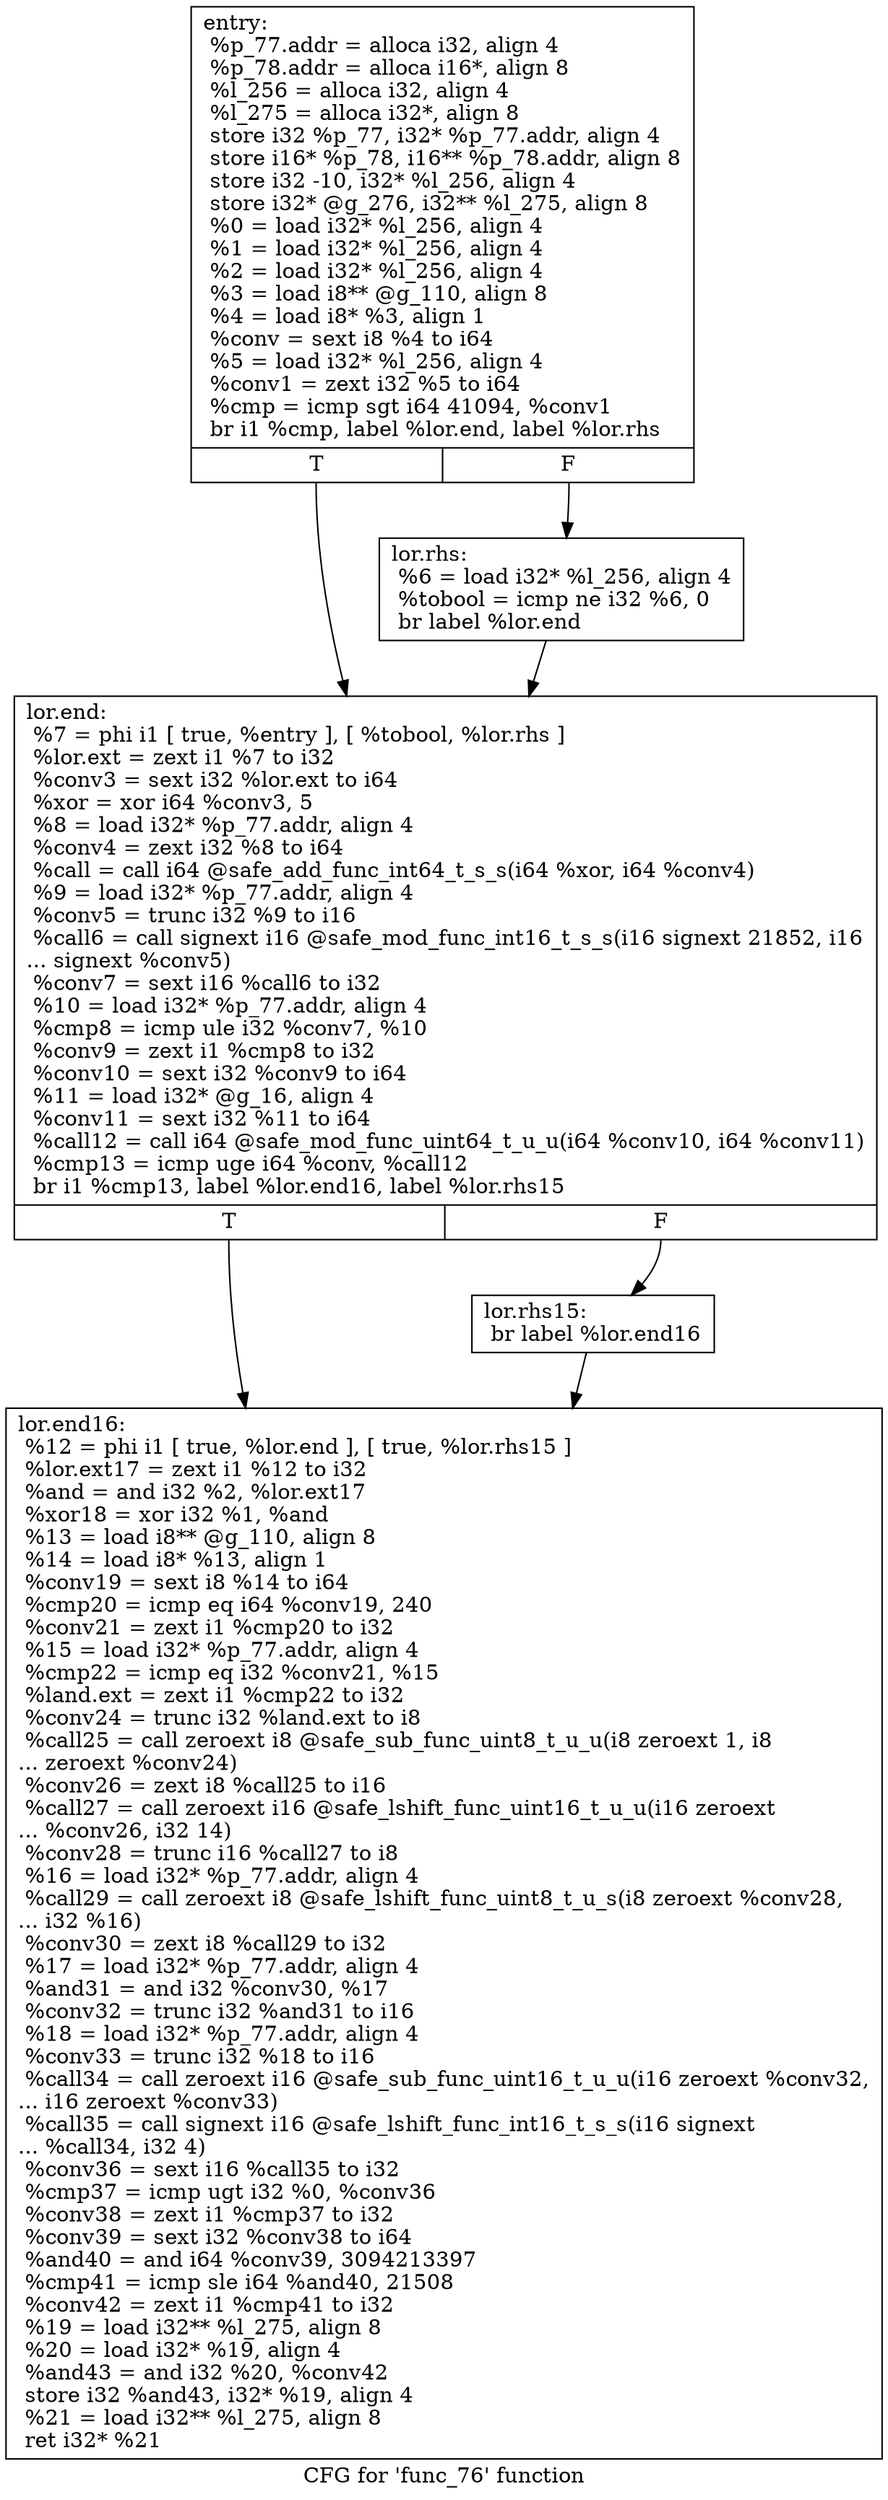 digraph "CFG for 'func_76' function" {
	label="CFG for 'func_76' function";

	Node0xb794048 [shape=record,label="{entry:\l  %p_77.addr = alloca i32, align 4\l  %p_78.addr = alloca i16*, align 8\l  %l_256 = alloca i32, align 4\l  %l_275 = alloca i32*, align 8\l  store i32 %p_77, i32* %p_77.addr, align 4\l  store i16* %p_78, i16** %p_78.addr, align 8\l  store i32 -10, i32* %l_256, align 4\l  store i32* @g_276, i32** %l_275, align 8\l  %0 = load i32* %l_256, align 4\l  %1 = load i32* %l_256, align 4\l  %2 = load i32* %l_256, align 4\l  %3 = load i8** @g_110, align 8\l  %4 = load i8* %3, align 1\l  %conv = sext i8 %4 to i64\l  %5 = load i32* %l_256, align 4\l  %conv1 = zext i32 %5 to i64\l  %cmp = icmp sgt i64 41094, %conv1\l  br i1 %cmp, label %lor.end, label %lor.rhs\l|{<s0>T|<s1>F}}"];
	Node0xb794048:s0 -> Node0xb7940a8;
	Node0xb794048:s1 -> Node0xb794078;
	Node0xb794078 [shape=record,label="{lor.rhs:                                          \l  %6 = load i32* %l_256, align 4\l  %tobool = icmp ne i32 %6, 0\l  br label %lor.end\l}"];
	Node0xb794078 -> Node0xb7940a8;
	Node0xb7940a8 [shape=record,label="{lor.end:                                          \l  %7 = phi i1 [ true, %entry ], [ %tobool, %lor.rhs ]\l  %lor.ext = zext i1 %7 to i32\l  %conv3 = sext i32 %lor.ext to i64\l  %xor = xor i64 %conv3, 5\l  %8 = load i32* %p_77.addr, align 4\l  %conv4 = zext i32 %8 to i64\l  %call = call i64 @safe_add_func_int64_t_s_s(i64 %xor, i64 %conv4)\l  %9 = load i32* %p_77.addr, align 4\l  %conv5 = trunc i32 %9 to i16\l  %call6 = call signext i16 @safe_mod_func_int16_t_s_s(i16 signext 21852, i16\l... signext %conv5)\l  %conv7 = sext i16 %call6 to i32\l  %10 = load i32* %p_77.addr, align 4\l  %cmp8 = icmp ule i32 %conv7, %10\l  %conv9 = zext i1 %cmp8 to i32\l  %conv10 = sext i32 %conv9 to i64\l  %11 = load i32* @g_16, align 4\l  %conv11 = sext i32 %11 to i64\l  %call12 = call i64 @safe_mod_func_uint64_t_u_u(i64 %conv10, i64 %conv11)\l  %cmp13 = icmp uge i64 %conv, %call12\l  br i1 %cmp13, label %lor.end16, label %lor.rhs15\l|{<s0>T|<s1>F}}"];
	Node0xb7940a8:s0 -> Node0xb794108;
	Node0xb7940a8:s1 -> Node0xb7940d8;
	Node0xb7940d8 [shape=record,label="{lor.rhs15:                                        \l  br label %lor.end16\l}"];
	Node0xb7940d8 -> Node0xb794108;
	Node0xb794108 [shape=record,label="{lor.end16:                                        \l  %12 = phi i1 [ true, %lor.end ], [ true, %lor.rhs15 ]\l  %lor.ext17 = zext i1 %12 to i32\l  %and = and i32 %2, %lor.ext17\l  %xor18 = xor i32 %1, %and\l  %13 = load i8** @g_110, align 8\l  %14 = load i8* %13, align 1\l  %conv19 = sext i8 %14 to i64\l  %cmp20 = icmp eq i64 %conv19, 240\l  %conv21 = zext i1 %cmp20 to i32\l  %15 = load i32* %p_77.addr, align 4\l  %cmp22 = icmp eq i32 %conv21, %15\l  %land.ext = zext i1 %cmp22 to i32\l  %conv24 = trunc i32 %land.ext to i8\l  %call25 = call zeroext i8 @safe_sub_func_uint8_t_u_u(i8 zeroext 1, i8\l... zeroext %conv24)\l  %conv26 = zext i8 %call25 to i16\l  %call27 = call zeroext i16 @safe_lshift_func_uint16_t_u_u(i16 zeroext\l... %conv26, i32 14)\l  %conv28 = trunc i16 %call27 to i8\l  %16 = load i32* %p_77.addr, align 4\l  %call29 = call zeroext i8 @safe_lshift_func_uint8_t_u_s(i8 zeroext %conv28,\l... i32 %16)\l  %conv30 = zext i8 %call29 to i32\l  %17 = load i32* %p_77.addr, align 4\l  %and31 = and i32 %conv30, %17\l  %conv32 = trunc i32 %and31 to i16\l  %18 = load i32* %p_77.addr, align 4\l  %conv33 = trunc i32 %18 to i16\l  %call34 = call zeroext i16 @safe_sub_func_uint16_t_u_u(i16 zeroext %conv32,\l... i16 zeroext %conv33)\l  %call35 = call signext i16 @safe_lshift_func_int16_t_s_s(i16 signext\l... %call34, i32 4)\l  %conv36 = sext i16 %call35 to i32\l  %cmp37 = icmp ugt i32 %0, %conv36\l  %conv38 = zext i1 %cmp37 to i32\l  %conv39 = sext i32 %conv38 to i64\l  %and40 = and i64 %conv39, 3094213397\l  %cmp41 = icmp sle i64 %and40, 21508\l  %conv42 = zext i1 %cmp41 to i32\l  %19 = load i32** %l_275, align 8\l  %20 = load i32* %19, align 4\l  %and43 = and i32 %20, %conv42\l  store i32 %and43, i32* %19, align 4\l  %21 = load i32** %l_275, align 8\l  ret i32* %21\l}"];
}
